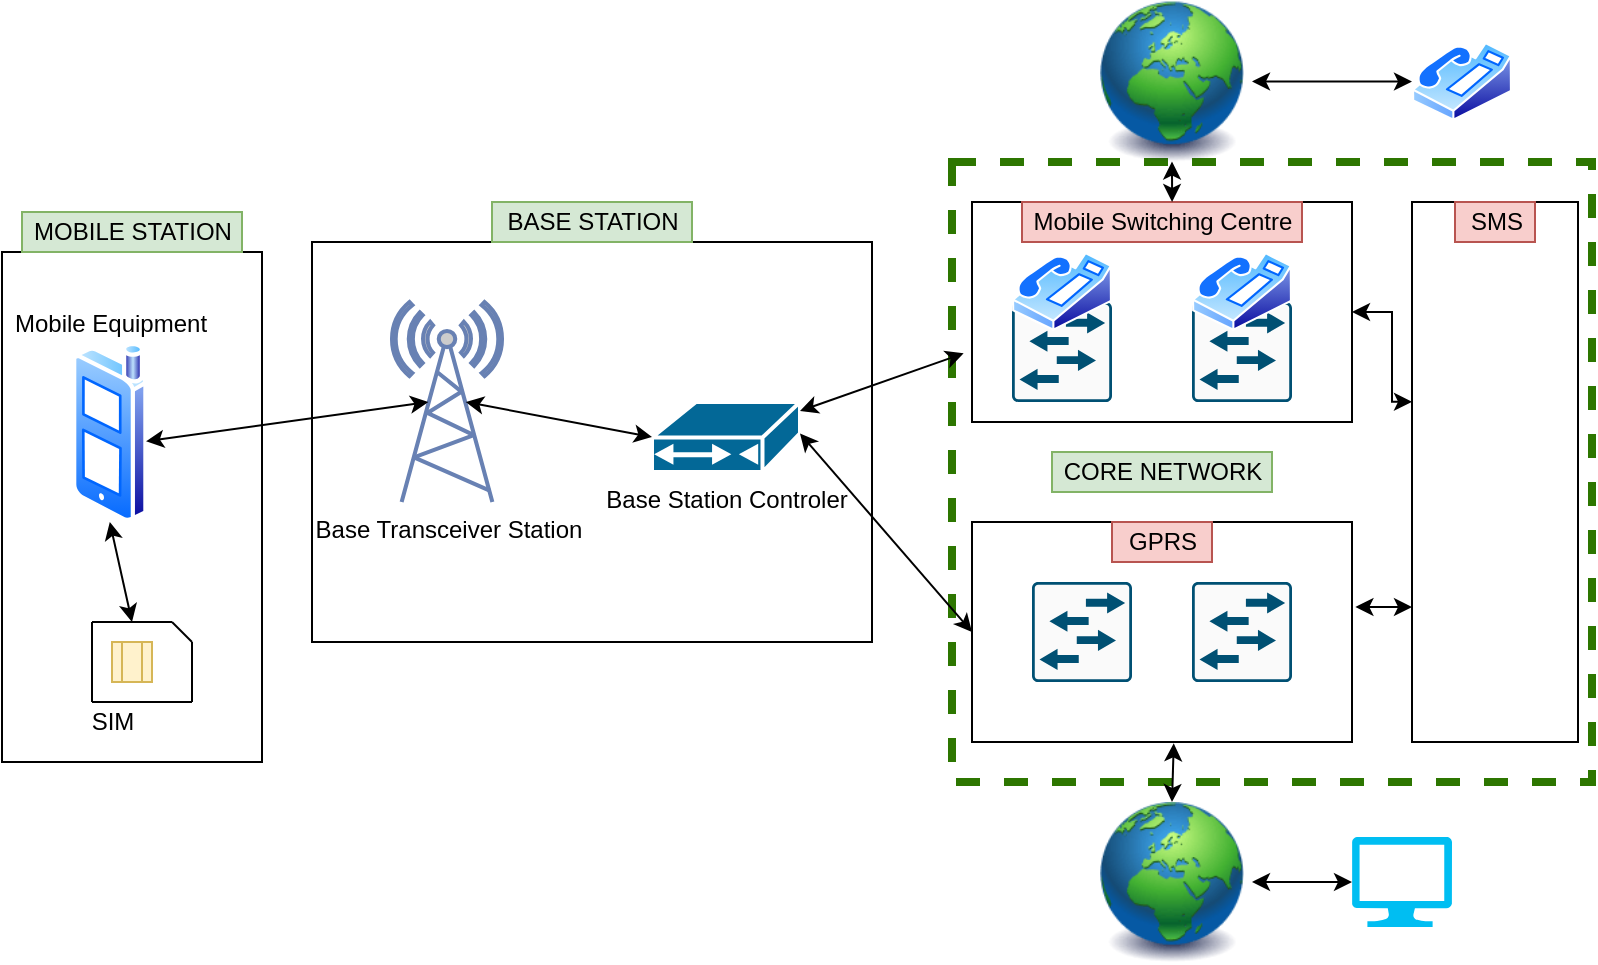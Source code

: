 <mxfile version="14.5.1" type="device"><diagram id="0yb4aPCfwe6VKVw9DreV" name="Page-1"><mxGraphModel dx="985" dy="651" grid="1" gridSize="10" guides="1" tooltips="1" connect="1" arrows="1" fold="1" page="1" pageScale="1" pageWidth="827" pageHeight="1169" math="0" shadow="0"><root><mxCell id="0"/><mxCell id="1" parent="0"/><mxCell id="EZmhYGY1oAUfhVVMX2TW-27" value="" style="rounded=0;whiteSpace=wrap;html=1;fontColor=#000000;fillColor=none;" vertex="1" parent="1"><mxGeometry x="510" y="120" width="190" height="110" as="geometry"/></mxCell><mxCell id="EZmhYGY1oAUfhVVMX2TW-54" value="" style="rounded=0;whiteSpace=wrap;html=1;dashed=1;strokeColor=#2D7600;fontColor=#ffffff;fillColor=none;strokeWidth=4;" vertex="1" parent="1"><mxGeometry x="500" y="100" width="320" height="310" as="geometry"/></mxCell><mxCell id="EZmhYGY1oAUfhVVMX2TW-30" value="" style="rounded=0;whiteSpace=wrap;html=1;fillColor=none;fontColor=#000000;" vertex="1" parent="1"><mxGeometry x="180" y="140" width="280" height="200" as="geometry"/></mxCell><mxCell id="EZmhYGY1oAUfhVVMX2TW-3" value="Base Transceiver Station" style="verticalAlign=top;verticalLabelPosition=bottom;labelPosition=center;align=center;html=1;outlineConnect=0;fillColor=#CCCCCC;strokeColor=#6881B3;gradientColor=none;gradientDirection=north;strokeWidth=2;shape=mxgraph.networks.radio_tower;" vertex="1" parent="1"><mxGeometry x="220" y="170" width="55" height="100" as="geometry"/></mxCell><mxCell id="EZmhYGY1oAUfhVVMX2TW-29" value="" style="rounded=0;whiteSpace=wrap;html=1;fontColor=#000000;fillColor=none;" vertex="1" parent="1"><mxGeometry x="25" y="145" width="130" height="255" as="geometry"/></mxCell><mxCell id="EZmhYGY1oAUfhVVMX2TW-2" value="Mobile Equipment" style="aspect=fixed;perimeter=ellipsePerimeter;html=1;align=center;shadow=0;dashed=0;spacingTop=3;image;image=img/lib/active_directory/cell_phone.svg;labelPosition=center;verticalLabelPosition=top;verticalAlign=bottom;" vertex="1" parent="1"><mxGeometry x="60.0" y="190" width="37.8" height="90" as="geometry"/></mxCell><mxCell id="EZmhYGY1oAUfhVVMX2TW-4" value="Base Station Controler" style="shape=mxgraph.cisco.modems_and_phones.cable_modem;html=1;pointerEvents=1;dashed=0;fillColor=#036897;strokeColor=#ffffff;strokeWidth=2;verticalLabelPosition=bottom;verticalAlign=top;align=center;outlineConnect=0;fontColor=#000000;" vertex="1" parent="1"><mxGeometry x="350" y="220" width="74" height="35" as="geometry"/></mxCell><mxCell id="EZmhYGY1oAUfhVVMX2TW-23" value="" style="group" vertex="1" connectable="0" parent="1"><mxGeometry x="70" y="330.0" width="90" height="70.0" as="geometry"/></mxCell><mxCell id="EZmhYGY1oAUfhVVMX2TW-15" value="" style="rounded=0;whiteSpace=wrap;html=1;fillColor=#fff2cc;strokeColor=#d6b656;" vertex="1" parent="EZmhYGY1oAUfhVVMX2TW-23"><mxGeometry x="10" y="10" width="20" height="20" as="geometry"/></mxCell><mxCell id="EZmhYGY1oAUfhVVMX2TW-16" value="" style="endArrow=none;html=1;fontColor=#000000;" edge="1" parent="EZmhYGY1oAUfhVVMX2TW-23"><mxGeometry width="50" height="50" relative="1" as="geometry"><mxPoint y="40.0" as="sourcePoint"/><mxPoint x="50" y="40.0" as="targetPoint"/></mxGeometry></mxCell><mxCell id="EZmhYGY1oAUfhVVMX2TW-17" value="" style="endArrow=none;html=1;fontColor=#000000;" edge="1" parent="EZmhYGY1oAUfhVVMX2TW-23"><mxGeometry width="50" height="50" relative="1" as="geometry"><mxPoint y="40.0" as="sourcePoint"/><mxPoint y="1.137e-13" as="targetPoint"/></mxGeometry></mxCell><mxCell id="EZmhYGY1oAUfhVVMX2TW-18" value="" style="endArrow=none;html=1;fontColor=#000000;" edge="1" parent="EZmhYGY1oAUfhVVMX2TW-23"><mxGeometry width="50" height="50" relative="1" as="geometry"><mxPoint x="50" y="40.0" as="sourcePoint"/><mxPoint x="50" y="10.0" as="targetPoint"/></mxGeometry></mxCell><mxCell id="EZmhYGY1oAUfhVVMX2TW-19" value="" style="endArrow=none;html=1;fontColor=#000000;" edge="1" parent="EZmhYGY1oAUfhVVMX2TW-23"><mxGeometry width="50" height="50" relative="1" as="geometry"><mxPoint y="1.137e-13" as="sourcePoint"/><mxPoint x="40" y="1.137e-13" as="targetPoint"/><Array as="points"><mxPoint x="30"/></Array></mxGeometry></mxCell><mxCell id="EZmhYGY1oAUfhVVMX2TW-20" value="" style="endArrow=none;html=1;fontColor=#000000;" edge="1" parent="EZmhYGY1oAUfhVVMX2TW-23"><mxGeometry width="50" height="50" relative="1" as="geometry"><mxPoint x="50" y="10.0" as="sourcePoint"/><mxPoint x="40" y="1.137e-13" as="targetPoint"/></mxGeometry></mxCell><mxCell id="EZmhYGY1oAUfhVVMX2TW-21" value="" style="endArrow=none;html=1;fontColor=#000000;exitX=0.75;exitY=1;exitDx=0;exitDy=0;entryX=0.75;entryY=0;entryDx=0;entryDy=0;fillColor=#fff2cc;strokeColor=#d6b656;" edge="1" source="EZmhYGY1oAUfhVVMX2TW-15" target="EZmhYGY1oAUfhVVMX2TW-15" parent="EZmhYGY1oAUfhVVMX2TW-23"><mxGeometry width="50" height="50" relative="1" as="geometry"><mxPoint x="20" y="10" as="sourcePoint"/><mxPoint x="20" as="targetPoint"/></mxGeometry></mxCell><mxCell id="EZmhYGY1oAUfhVVMX2TW-22" value="" style="endArrow=none;html=1;fontColor=#000000;exitX=0.25;exitY=1;exitDx=0;exitDy=0;entryX=0.25;entryY=0;entryDx=0;entryDy=0;fillColor=#fff2cc;strokeColor=#d6b656;" edge="1" source="EZmhYGY1oAUfhVVMX2TW-15" target="EZmhYGY1oAUfhVVMX2TW-15" parent="EZmhYGY1oAUfhVVMX2TW-23"><mxGeometry width="50" height="50" relative="1" as="geometry"><mxPoint x="20" y="10" as="sourcePoint"/><mxPoint x="70" y="-40" as="targetPoint"/></mxGeometry></mxCell><mxCell id="EZmhYGY1oAUfhVVMX2TW-24" value="SIM" style="text;html=1;align=center;verticalAlign=middle;resizable=0;points=[];autosize=1;fontColor=#000000;" vertex="1" parent="1"><mxGeometry x="60" y="370" width="40" height="20" as="geometry"/></mxCell><mxCell id="EZmhYGY1oAUfhVVMX2TW-25" value="" style="points=[[0.015,0.015,0],[0.985,0.015,0],[0.985,0.985,0],[0.015,0.985,0],[0.25,0,0],[0.5,0,0],[0.75,0,0],[1,0.25,0],[1,0.5,0],[1,0.75,0],[0.75,1,0],[0.5,1,0],[0.25,1,0],[0,0.75,0],[0,0.5,0],[0,0.25,0]];verticalLabelPosition=bottom;html=1;verticalAlign=top;aspect=fixed;align=center;pointerEvents=1;shape=mxgraph.cisco19.rect;prIcon=l2_switch;fillColor=#FAFAFA;strokeColor=#005073;fontColor=#000000;" vertex="1" parent="1"><mxGeometry x="530" y="170" width="50" height="50" as="geometry"/></mxCell><mxCell id="EZmhYGY1oAUfhVVMX2TW-26" value="" style="points=[[0.015,0.015,0],[0.985,0.015,0],[0.985,0.985,0],[0.015,0.985,0],[0.25,0,0],[0.5,0,0],[0.75,0,0],[1,0.25,0],[1,0.5,0],[1,0.75,0],[0.75,1,0],[0.5,1,0],[0.25,1,0],[0,0.75,0],[0,0.5,0],[0,0.25,0]];verticalLabelPosition=bottom;html=1;verticalAlign=top;aspect=fixed;align=center;pointerEvents=1;shape=mxgraph.cisco19.rect;prIcon=l2_switch;fillColor=#FAFAFA;strokeColor=#005073;fontColor=#000000;" vertex="1" parent="1"><mxGeometry x="620" y="170" width="50" height="50" as="geometry"/></mxCell><mxCell id="EZmhYGY1oAUfhVVMX2TW-46" style="edgeStyle=orthogonalEdgeStyle;rounded=0;orthogonalLoop=1;jettySize=auto;html=1;exitX=1;exitY=0.5;exitDx=0;exitDy=0;entryX=0;entryY=0.37;entryDx=0;entryDy=0;entryPerimeter=0;startArrow=classic;startFill=1;fontColor=#000000;" edge="1" parent="1" source="EZmhYGY1oAUfhVVMX2TW-27" target="EZmhYGY1oAUfhVVMX2TW-45"><mxGeometry relative="1" as="geometry"/></mxCell><mxCell id="EZmhYGY1oAUfhVVMX2TW-28" value="Mobile Switching Centre" style="text;html=1;align=center;verticalAlign=middle;resizable=0;points=[];autosize=1;fillColor=#f8cecc;strokeColor=#b85450;" vertex="1" parent="1"><mxGeometry x="535" y="120" width="140" height="20" as="geometry"/></mxCell><mxCell id="EZmhYGY1oAUfhVVMX2TW-31" value="" style="rounded=0;whiteSpace=wrap;html=1;fontColor=#000000;fillColor=none;" vertex="1" parent="1"><mxGeometry x="510" y="280" width="190" height="110" as="geometry"/></mxCell><mxCell id="EZmhYGY1oAUfhVVMX2TW-32" value="GPRS" style="text;html=1;align=center;verticalAlign=middle;resizable=0;points=[];autosize=1;fillColor=#f8cecc;strokeColor=#b85450;" vertex="1" parent="1"><mxGeometry x="580" y="280" width="50" height="20" as="geometry"/></mxCell><mxCell id="EZmhYGY1oAUfhVVMX2TW-43" style="edgeStyle=orthogonalEdgeStyle;rounded=0;orthogonalLoop=1;jettySize=auto;html=1;exitX=1;exitY=0.5;exitDx=0;exitDy=0;fontColor=#000000;startArrow=classic;startFill=1;" edge="1" parent="1" source="EZmhYGY1oAUfhVVMX2TW-34" target="EZmhYGY1oAUfhVVMX2TW-41"><mxGeometry relative="1" as="geometry"/></mxCell><mxCell id="EZmhYGY1oAUfhVVMX2TW-34" value="" style="image;html=1;image=img/lib/clip_art/general/Earth_globe_128x128.png;fillColor=none;fontColor=#000000;" vertex="1" parent="1"><mxGeometry x="570" y="19.75" width="80" height="80" as="geometry"/></mxCell><mxCell id="EZmhYGY1oAUfhVVMX2TW-35" value="" style="endArrow=classic;startArrow=classic;html=1;fontColor=#000000;exitX=1;exitY=0.45;exitDx=0;exitDy=0;exitPerimeter=0;entryX=0;entryY=0.5;entryDx=0;entryDy=0;" edge="1" parent="1" source="EZmhYGY1oAUfhVVMX2TW-4" target="EZmhYGY1oAUfhVVMX2TW-31"><mxGeometry width="50" height="50" relative="1" as="geometry"><mxPoint x="490" y="250" as="sourcePoint"/><mxPoint x="490" y="170" as="targetPoint"/></mxGeometry></mxCell><mxCell id="EZmhYGY1oAUfhVVMX2TW-44" style="edgeStyle=orthogonalEdgeStyle;rounded=0;orthogonalLoop=1;jettySize=auto;html=1;exitX=1;exitY=0.5;exitDx=0;exitDy=0;entryX=0;entryY=0.5;entryDx=0;entryDy=0;entryPerimeter=0;startArrow=classic;startFill=1;fontColor=#000000;" edge="1" parent="1" source="EZmhYGY1oAUfhVVMX2TW-36" target="EZmhYGY1oAUfhVVMX2TW-39"><mxGeometry relative="1" as="geometry"/></mxCell><mxCell id="EZmhYGY1oAUfhVVMX2TW-36" value="" style="image;html=1;image=img/lib/clip_art/general/Earth_globe_128x128.png;fillColor=none;fontColor=#000000;" vertex="1" parent="1"><mxGeometry x="570" y="420" width="80" height="80" as="geometry"/></mxCell><mxCell id="EZmhYGY1oAUfhVVMX2TW-37" value="" style="endArrow=classic;startArrow=classic;html=1;fontColor=#000000;entryX=0.531;entryY=1.006;entryDx=0;entryDy=0;entryPerimeter=0;exitX=0.5;exitY=0;exitDx=0;exitDy=0;" edge="1" parent="1" source="EZmhYGY1oAUfhVVMX2TW-36" target="EZmhYGY1oAUfhVVMX2TW-31"><mxGeometry width="50" height="50" relative="1" as="geometry"><mxPoint x="440" y="310" as="sourcePoint"/><mxPoint x="490" y="260" as="targetPoint"/></mxGeometry></mxCell><mxCell id="EZmhYGY1oAUfhVVMX2TW-38" value="" style="endArrow=classic;startArrow=classic;html=1;fontColor=#000000;entryX=-0.022;entryY=0.688;entryDx=0;entryDy=0;entryPerimeter=0;" edge="1" parent="1" source="EZmhYGY1oAUfhVVMX2TW-4" target="EZmhYGY1oAUfhVVMX2TW-27"><mxGeometry width="50" height="50" relative="1" as="geometry"><mxPoint x="434" y="245.75" as="sourcePoint"/><mxPoint x="520" y="345.0" as="targetPoint"/></mxGeometry></mxCell><mxCell id="EZmhYGY1oAUfhVVMX2TW-39" value="" style="verticalLabelPosition=bottom;html=1;verticalAlign=top;align=center;strokeColor=none;fillColor=#00BEF2;shape=mxgraph.azure.computer;pointerEvents=1;fontColor=#000000;" vertex="1" parent="1"><mxGeometry x="700" y="437.5" width="50" height="45" as="geometry"/></mxCell><mxCell id="EZmhYGY1oAUfhVVMX2TW-41" value="" style="aspect=fixed;perimeter=ellipsePerimeter;html=1;align=center;shadow=0;dashed=0;spacingTop=3;image;image=img/lib/active_directory/phone.svg;fillColor=none;fontColor=#000000;" vertex="1" parent="1"><mxGeometry x="730" y="40" width="50" height="39.5" as="geometry"/></mxCell><mxCell id="EZmhYGY1oAUfhVVMX2TW-42" value="" style="endArrow=classic;startArrow=classic;html=1;fontColor=#000000;exitX=0.536;exitY=0;exitDx=0;exitDy=0;exitPerimeter=0;entryX=0.5;entryY=1;entryDx=0;entryDy=0;" edge="1" parent="1" source="EZmhYGY1oAUfhVVMX2TW-28" target="EZmhYGY1oAUfhVVMX2TW-34"><mxGeometry width="50" height="50" relative="1" as="geometry"><mxPoint x="440" y="310" as="sourcePoint"/><mxPoint x="490" y="260" as="targetPoint"/></mxGeometry></mxCell><mxCell id="EZmhYGY1oAUfhVVMX2TW-47" style="edgeStyle=orthogonalEdgeStyle;rounded=0;orthogonalLoop=1;jettySize=auto;html=1;exitX=0;exitY=0.75;exitDx=0;exitDy=0;entryX=1.009;entryY=0.385;entryDx=0;entryDy=0;entryPerimeter=0;startArrow=classic;startFill=1;fontColor=#000000;" edge="1" parent="1" source="EZmhYGY1oAUfhVVMX2TW-45" target="EZmhYGY1oAUfhVVMX2TW-31"><mxGeometry relative="1" as="geometry"/></mxCell><mxCell id="EZmhYGY1oAUfhVVMX2TW-45" value="" style="rounded=0;whiteSpace=wrap;html=1;fillColor=none;fontColor=#000000;" vertex="1" parent="1"><mxGeometry x="730" y="120" width="83" height="270" as="geometry"/></mxCell><mxCell id="EZmhYGY1oAUfhVVMX2TW-48" value="SMS&lt;br&gt;" style="text;html=1;align=center;verticalAlign=middle;resizable=0;points=[];autosize=1;fillColor=#f8cecc;strokeColor=#b85450;" vertex="1" parent="1"><mxGeometry x="751.5" y="120" width="40" height="20" as="geometry"/></mxCell><mxCell id="EZmhYGY1oAUfhVVMX2TW-51" value="" style="endArrow=classic;startArrow=classic;html=1;fontColor=#000000;entryX=0.5;entryY=1;entryDx=0;entryDy=0;" edge="1" parent="1" target="EZmhYGY1oAUfhVVMX2TW-2"><mxGeometry width="50" height="50" relative="1" as="geometry"><mxPoint x="90" y="330" as="sourcePoint"/><mxPoint x="230" y="310" as="targetPoint"/></mxGeometry></mxCell><mxCell id="EZmhYGY1oAUfhVVMX2TW-52" value="" style="endArrow=classic;startArrow=classic;html=1;fontColor=#000000;entryX=0.979;entryY=0.552;entryDx=0;entryDy=0;entryPerimeter=0;exitX=0.33;exitY=0.5;exitDx=0;exitDy=0;exitPerimeter=0;" edge="1" parent="1" source="EZmhYGY1oAUfhVVMX2TW-3" target="EZmhYGY1oAUfhVVMX2TW-2"><mxGeometry width="50" height="50" relative="1" as="geometry"><mxPoint x="230" y="290" as="sourcePoint"/><mxPoint x="170" y="300" as="targetPoint"/></mxGeometry></mxCell><mxCell id="EZmhYGY1oAUfhVVMX2TW-53" value="" style="endArrow=classic;startArrow=classic;html=1;fontColor=#000000;entryX=0;entryY=0.5;entryDx=0;entryDy=0;entryPerimeter=0;exitX=0.67;exitY=0.5;exitDx=0;exitDy=0;exitPerimeter=0;" edge="1" parent="1" source="EZmhYGY1oAUfhVVMX2TW-3" target="EZmhYGY1oAUfhVVMX2TW-4"><mxGeometry width="50" height="50" relative="1" as="geometry"><mxPoint x="230" y="290" as="sourcePoint"/><mxPoint x="280" y="240" as="targetPoint"/></mxGeometry></mxCell><mxCell id="EZmhYGY1oAUfhVVMX2TW-55" value="CORE NETWORK" style="text;html=1;align=center;verticalAlign=middle;resizable=0;points=[];autosize=1;fillColor=#d5e8d4;strokeColor=#82b366;" vertex="1" parent="1"><mxGeometry x="550" y="245" width="110" height="20" as="geometry"/></mxCell><mxCell id="EZmhYGY1oAUfhVVMX2TW-56" value="BASE STATION" style="text;html=1;align=center;verticalAlign=middle;resizable=0;points=[];autosize=1;fillColor=#d5e8d4;strokeColor=#82b366;" vertex="1" parent="1"><mxGeometry x="270" y="120" width="100" height="20" as="geometry"/></mxCell><mxCell id="EZmhYGY1oAUfhVVMX2TW-57" value="MOBILE STATION" style="text;html=1;align=center;verticalAlign=middle;resizable=0;points=[];autosize=1;fillColor=#d5e8d4;strokeColor=#82b366;" vertex="1" parent="1"><mxGeometry x="35" y="125" width="110" height="20" as="geometry"/></mxCell><mxCell id="EZmhYGY1oAUfhVVMX2TW-58" value="" style="points=[[0.015,0.015,0],[0.985,0.015,0],[0.985,0.985,0],[0.015,0.985,0],[0.25,0,0],[0.5,0,0],[0.75,0,0],[1,0.25,0],[1,0.5,0],[1,0.75,0],[0.75,1,0],[0.5,1,0],[0.25,1,0],[0,0.75,0],[0,0.5,0],[0,0.25,0]];verticalLabelPosition=bottom;html=1;verticalAlign=top;aspect=fixed;align=center;pointerEvents=1;shape=mxgraph.cisco19.rect;prIcon=l2_switch;fillColor=#FAFAFA;strokeColor=#005073;fontColor=#000000;" vertex="1" parent="1"><mxGeometry x="540" y="310" width="50" height="50" as="geometry"/></mxCell><mxCell id="EZmhYGY1oAUfhVVMX2TW-59" value="" style="points=[[0.015,0.015,0],[0.985,0.015,0],[0.985,0.985,0],[0.015,0.985,0],[0.25,0,0],[0.5,0,0],[0.75,0,0],[1,0.25,0],[1,0.5,0],[1,0.75,0],[0.75,1,0],[0.5,1,0],[0.25,1,0],[0,0.75,0],[0,0.5,0],[0,0.25,0]];verticalLabelPosition=bottom;html=1;verticalAlign=top;aspect=fixed;align=center;pointerEvents=1;shape=mxgraph.cisco19.rect;prIcon=l2_switch;fillColor=#FAFAFA;strokeColor=#005073;fontColor=#000000;" vertex="1" parent="1"><mxGeometry x="620" y="310" width="50" height="50" as="geometry"/></mxCell><mxCell id="EZmhYGY1oAUfhVVMX2TW-60" value="" style="aspect=fixed;perimeter=ellipsePerimeter;html=1;align=center;shadow=0;dashed=0;spacingTop=3;image;image=img/lib/active_directory/phone.svg;fillColor=none;fontColor=#000000;" vertex="1" parent="1"><mxGeometry x="530" y="145" width="50" height="39.5" as="geometry"/></mxCell><mxCell id="EZmhYGY1oAUfhVVMX2TW-61" value="" style="aspect=fixed;perimeter=ellipsePerimeter;html=1;align=center;shadow=0;dashed=0;spacingTop=3;image;image=img/lib/active_directory/phone.svg;fillColor=none;fontColor=#000000;" vertex="1" parent="1"><mxGeometry x="620" y="145" width="50" height="39.5" as="geometry"/></mxCell></root></mxGraphModel></diagram></mxfile>